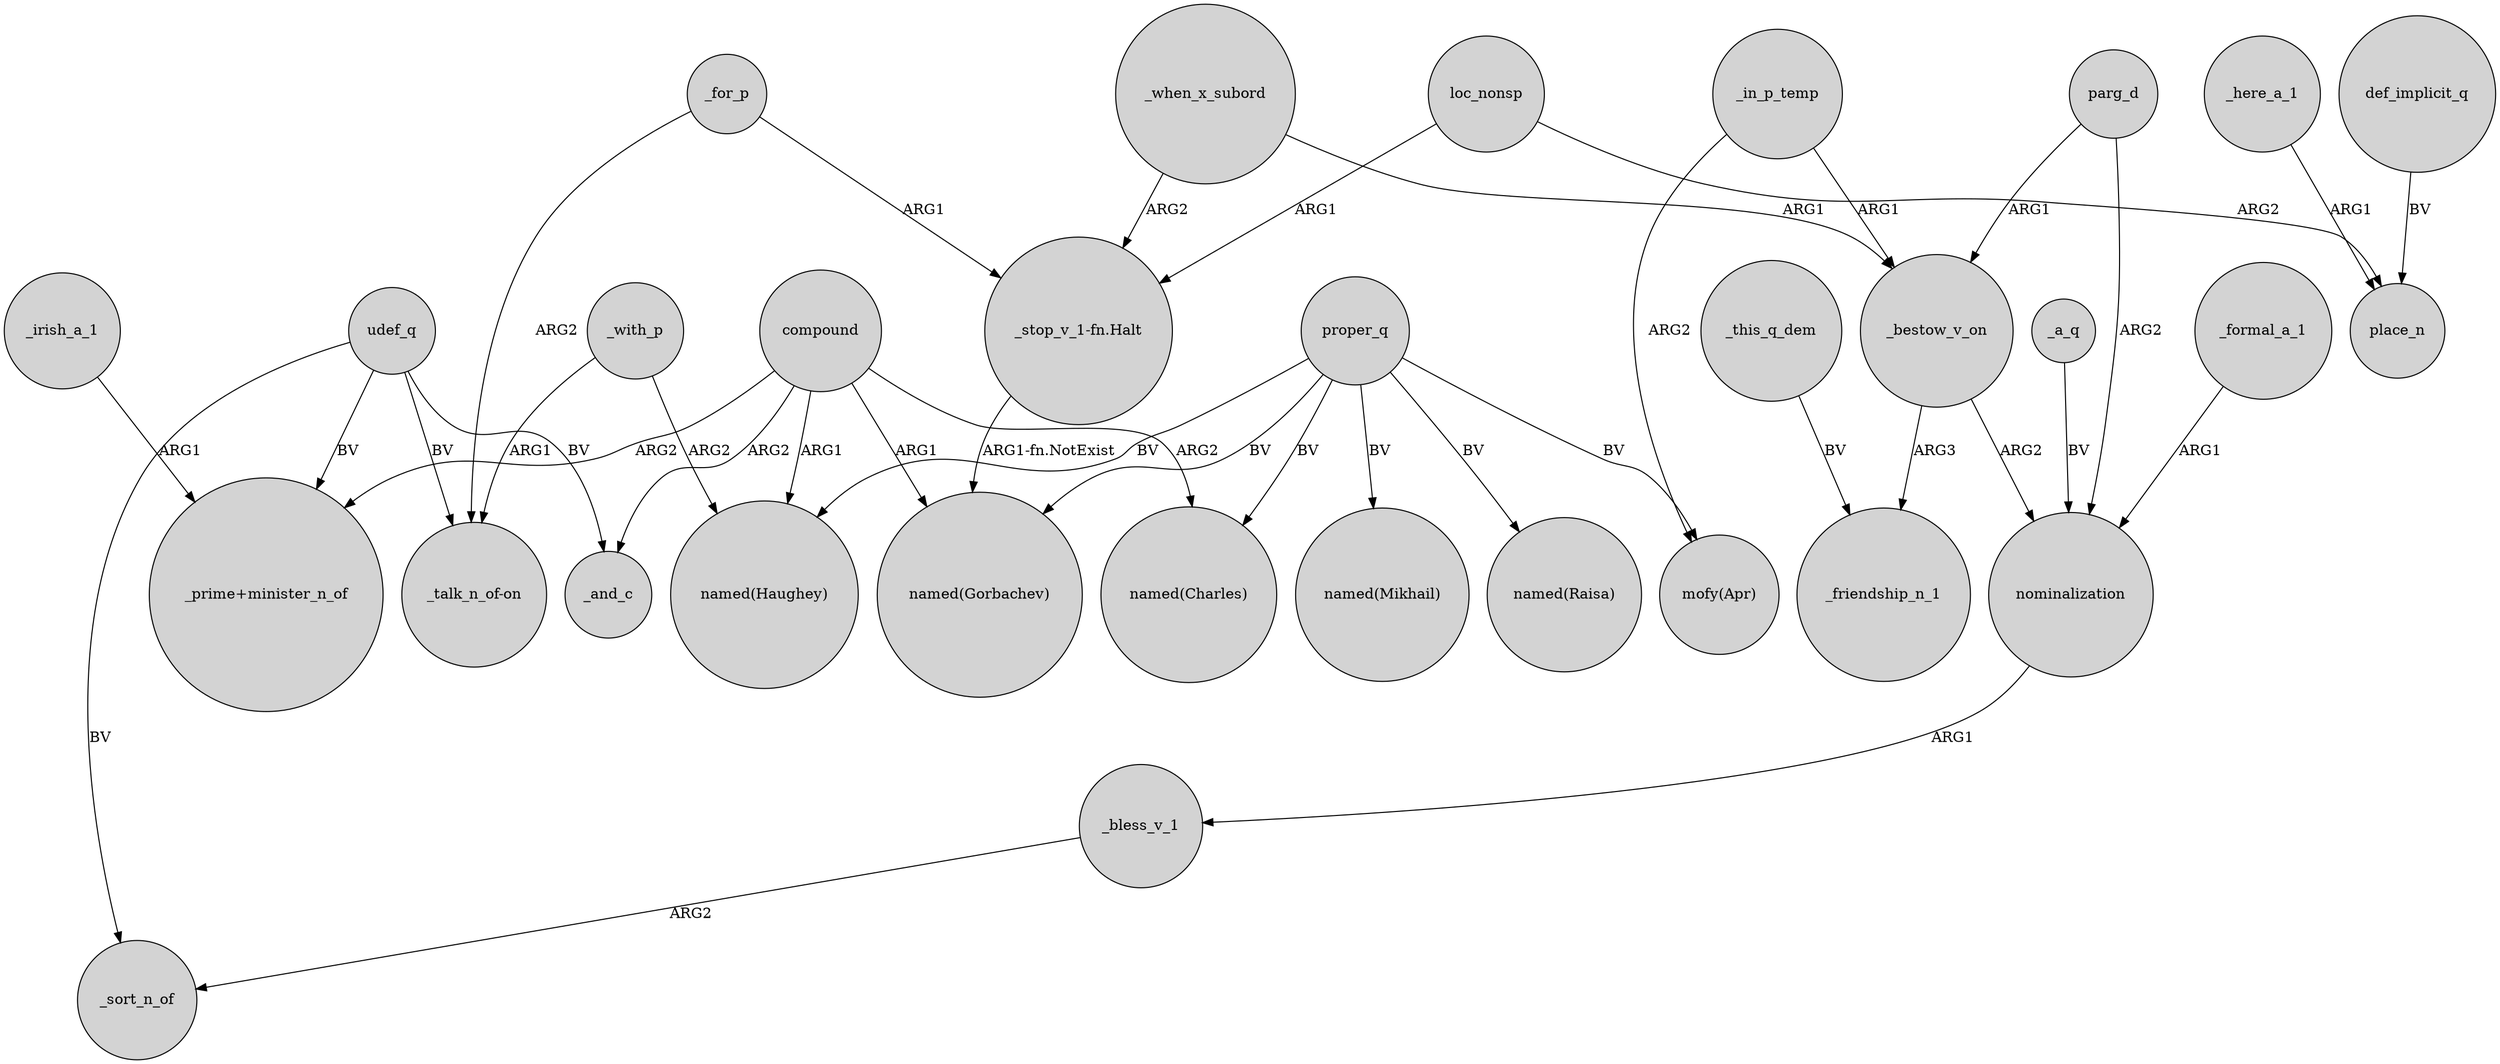 digraph {
	node [shape=circle style=filled]
	_when_x_subord -> "_stop_v_1-fn.Halt" [label=ARG2]
	_here_a_1 -> place_n [label=ARG1]
	compound -> "_prime+minister_n_of" [label=ARG2]
	_irish_a_1 -> "_prime+minister_n_of" [label=ARG1]
	udef_q -> _sort_n_of [label=BV]
	_in_p_temp -> _bestow_v_on [label=ARG1]
	loc_nonsp -> "_stop_v_1-fn.Halt" [label=ARG1]
	_for_p -> "_talk_n_of-on" [label=ARG2]
	compound -> "named(Haughey)" [label=ARG1]
	parg_d -> _bestow_v_on [label=ARG1]
	nominalization -> _bless_v_1 [label=ARG1]
	_for_p -> "_stop_v_1-fn.Halt" [label=ARG1]
	def_implicit_q -> place_n [label=BV]
	_a_q -> nominalization [label=BV]
	proper_q -> "mofy(Apr)" [label=BV]
	compound -> "named(Gorbachev)" [label=ARG1]
	_bless_v_1 -> _sort_n_of [label=ARG2]
	_bestow_v_on -> nominalization [label=ARG2]
	_with_p -> "_talk_n_of-on" [label=ARG1]
	proper_q -> "named(Raisa)" [label=BV]
	"_stop_v_1-fn.Halt" -> "named(Gorbachev)" [label="ARG1-fn.NotExist"]
	compound -> _and_c [label=ARG2]
	udef_q -> "_prime+minister_n_of" [label=BV]
	_bestow_v_on -> _friendship_n_1 [label=ARG3]
	_with_p -> "named(Haughey)" [label=ARG2]
	udef_q -> "_talk_n_of-on" [label=BV]
	parg_d -> nominalization [label=ARG2]
	_when_x_subord -> _bestow_v_on [label=ARG1]
	proper_q -> "named(Mikhail)" [label=BV]
	_in_p_temp -> "mofy(Apr)" [label=ARG2]
	_formal_a_1 -> nominalization [label=ARG1]
	proper_q -> "named(Haughey)" [label=BV]
	proper_q -> "named(Charles)" [label=BV]
	_this_q_dem -> _friendship_n_1 [label=BV]
	loc_nonsp -> place_n [label=ARG2]
	compound -> "named(Charles)" [label=ARG2]
	udef_q -> _and_c [label=BV]
	proper_q -> "named(Gorbachev)" [label=BV]
}
